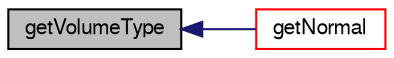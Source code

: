 digraph "getVolumeType"
{
  bgcolor="transparent";
  edge [fontname="FreeSans",fontsize="10",labelfontname="FreeSans",labelfontsize="10"];
  node [fontname="FreeSans",fontsize="10",shape=record];
  rankdir="LR";
  Node550 [label="getVolumeType",height=0.2,width=0.4,color="black", fillcolor="grey75", style="filled", fontcolor="black"];
  Node550 -> Node551 [dir="back",color="midnightblue",fontsize="10",style="solid",fontname="FreeSans"];
  Node551 [label="getNormal",height=0.2,width=0.4,color="red",URL="$a25254.html#a2ebf98ae4f41351b6ac7c8a77fdbbb69",tooltip="From a set of points and indices get the normal. "];
}
